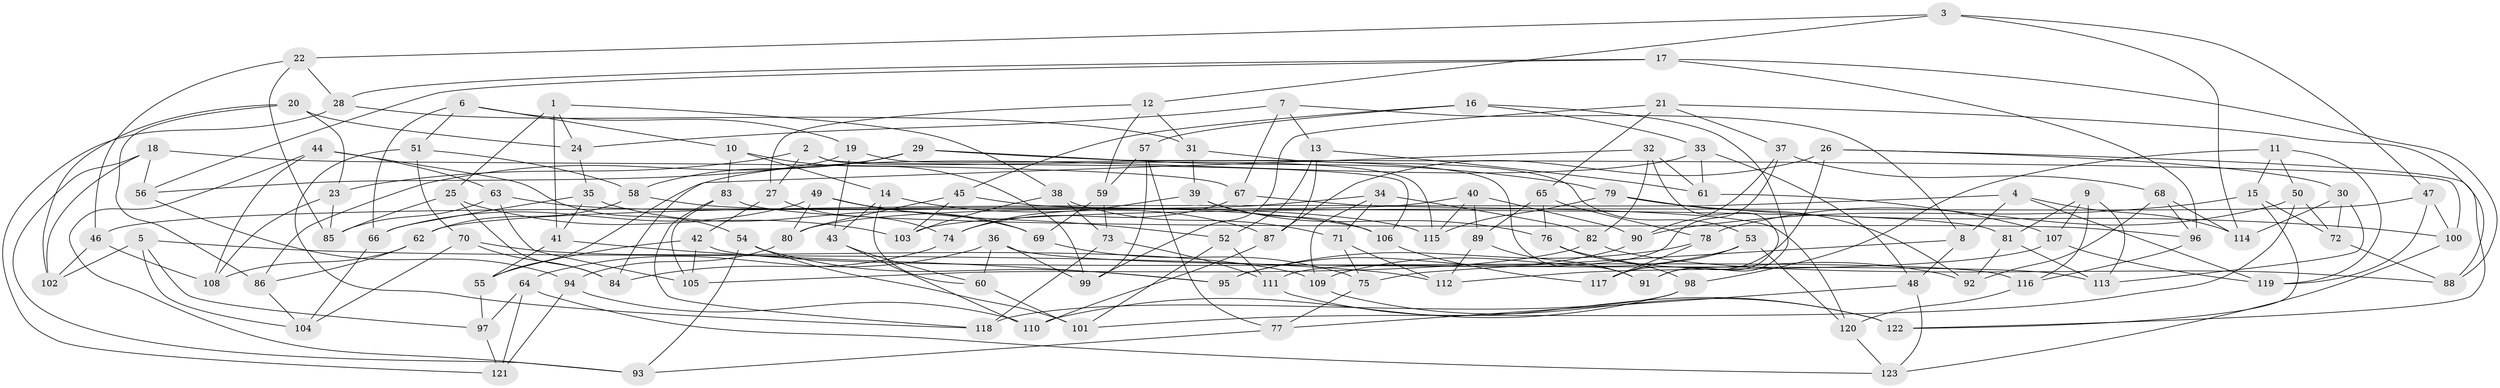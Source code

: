 // coarse degree distribution, {4: 0.37662337662337664, 6: 0.4935064935064935, 5: 0.1038961038961039, 3: 0.025974025974025976}
// Generated by graph-tools (version 1.1) at 2025/42/03/06/25 10:42:19]
// undirected, 123 vertices, 246 edges
graph export_dot {
graph [start="1"]
  node [color=gray90,style=filled];
  1;
  2;
  3;
  4;
  5;
  6;
  7;
  8;
  9;
  10;
  11;
  12;
  13;
  14;
  15;
  16;
  17;
  18;
  19;
  20;
  21;
  22;
  23;
  24;
  25;
  26;
  27;
  28;
  29;
  30;
  31;
  32;
  33;
  34;
  35;
  36;
  37;
  38;
  39;
  40;
  41;
  42;
  43;
  44;
  45;
  46;
  47;
  48;
  49;
  50;
  51;
  52;
  53;
  54;
  55;
  56;
  57;
  58;
  59;
  60;
  61;
  62;
  63;
  64;
  65;
  66;
  67;
  68;
  69;
  70;
  71;
  72;
  73;
  74;
  75;
  76;
  77;
  78;
  79;
  80;
  81;
  82;
  83;
  84;
  85;
  86;
  87;
  88;
  89;
  90;
  91;
  92;
  93;
  94;
  95;
  96;
  97;
  98;
  99;
  100;
  101;
  102;
  103;
  104;
  105;
  106;
  107;
  108;
  109;
  110;
  111;
  112;
  113;
  114;
  115;
  116;
  117;
  118;
  119;
  120;
  121;
  122;
  123;
  1 -- 24;
  1 -- 25;
  1 -- 38;
  1 -- 41;
  2 -- 27;
  2 -- 115;
  2 -- 23;
  2 -- 106;
  3 -- 114;
  3 -- 22;
  3 -- 47;
  3 -- 12;
  4 -- 8;
  4 -- 62;
  4 -- 114;
  4 -- 119;
  5 -- 97;
  5 -- 102;
  5 -- 104;
  5 -- 112;
  6 -- 66;
  6 -- 19;
  6 -- 51;
  6 -- 10;
  7 -- 8;
  7 -- 67;
  7 -- 13;
  7 -- 24;
  8 -- 75;
  8 -- 48;
  9 -- 116;
  9 -- 81;
  9 -- 113;
  9 -- 107;
  10 -- 83;
  10 -- 99;
  10 -- 14;
  11 -- 50;
  11 -- 119;
  11 -- 98;
  11 -- 15;
  12 -- 27;
  12 -- 31;
  12 -- 59;
  13 -- 87;
  13 -- 61;
  13 -- 52;
  14 -- 60;
  14 -- 87;
  14 -- 43;
  15 -- 72;
  15 -- 90;
  15 -- 122;
  16 -- 91;
  16 -- 33;
  16 -- 57;
  16 -- 45;
  17 -- 28;
  17 -- 56;
  17 -- 88;
  17 -- 96;
  18 -- 93;
  18 -- 67;
  18 -- 102;
  18 -- 56;
  19 -- 43;
  19 -- 91;
  19 -- 56;
  20 -- 102;
  20 -- 86;
  20 -- 24;
  20 -- 23;
  21 -- 88;
  21 -- 99;
  21 -- 65;
  21 -- 37;
  22 -- 28;
  22 -- 85;
  22 -- 46;
  23 -- 85;
  23 -- 108;
  24 -- 35;
  25 -- 84;
  25 -- 103;
  25 -- 85;
  26 -- 122;
  26 -- 117;
  26 -- 30;
  26 -- 87;
  27 -- 74;
  27 -- 42;
  28 -- 31;
  28 -- 121;
  29 -- 86;
  29 -- 79;
  29 -- 100;
  29 -- 58;
  30 -- 72;
  30 -- 114;
  30 -- 113;
  31 -- 39;
  31 -- 53;
  32 -- 91;
  32 -- 84;
  32 -- 61;
  32 -- 82;
  33 -- 55;
  33 -- 61;
  33 -- 48;
  34 -- 80;
  34 -- 82;
  34 -- 109;
  34 -- 71;
  35 -- 69;
  35 -- 41;
  35 -- 66;
  36 -- 60;
  36 -- 99;
  36 -- 113;
  36 -- 64;
  37 -- 111;
  37 -- 68;
  37 -- 90;
  38 -- 73;
  38 -- 71;
  38 -- 103;
  39 -- 74;
  39 -- 76;
  39 -- 106;
  40 -- 46;
  40 -- 89;
  40 -- 115;
  40 -- 90;
  41 -- 95;
  41 -- 55;
  42 -- 55;
  42 -- 105;
  42 -- 116;
  43 -- 110;
  43 -- 60;
  44 -- 63;
  44 -- 108;
  44 -- 93;
  44 -- 54;
  45 -- 103;
  45 -- 80;
  45 -- 81;
  46 -- 108;
  46 -- 102;
  47 -- 103;
  47 -- 100;
  47 -- 119;
  48 -- 77;
  48 -- 123;
  49 -- 69;
  49 -- 52;
  49 -- 80;
  49 -- 66;
  50 -- 72;
  50 -- 78;
  50 -- 101;
  51 -- 58;
  51 -- 118;
  51 -- 70;
  52 -- 111;
  52 -- 101;
  53 -- 109;
  53 -- 117;
  53 -- 120;
  54 -- 93;
  54 -- 95;
  54 -- 101;
  55 -- 97;
  56 -- 94;
  57 -- 99;
  57 -- 77;
  57 -- 59;
  58 -- 115;
  58 -- 62;
  59 -- 69;
  59 -- 73;
  60 -- 101;
  61 -- 107;
  62 -- 108;
  62 -- 86;
  63 -- 85;
  63 -- 106;
  63 -- 105;
  64 -- 121;
  64 -- 97;
  64 -- 123;
  65 -- 89;
  65 -- 78;
  65 -- 76;
  66 -- 104;
  67 -- 120;
  67 -- 74;
  68 -- 96;
  68 -- 114;
  68 -- 92;
  69 -- 75;
  70 -- 109;
  70 -- 104;
  70 -- 84;
  71 -- 75;
  71 -- 112;
  72 -- 88;
  73 -- 111;
  73 -- 118;
  74 -- 84;
  75 -- 77;
  76 -- 98;
  76 -- 92;
  77 -- 93;
  78 -- 95;
  78 -- 117;
  79 -- 92;
  79 -- 100;
  79 -- 115;
  80 -- 94;
  81 -- 92;
  81 -- 113;
  82 -- 105;
  82 -- 88;
  83 -- 105;
  83 -- 96;
  83 -- 118;
  86 -- 104;
  87 -- 110;
  89 -- 112;
  89 -- 91;
  90 -- 95;
  94 -- 110;
  94 -- 121;
  96 -- 116;
  97 -- 121;
  98 -- 118;
  98 -- 110;
  100 -- 123;
  106 -- 117;
  107 -- 112;
  107 -- 119;
  109 -- 122;
  111 -- 122;
  116 -- 120;
  120 -- 123;
}
